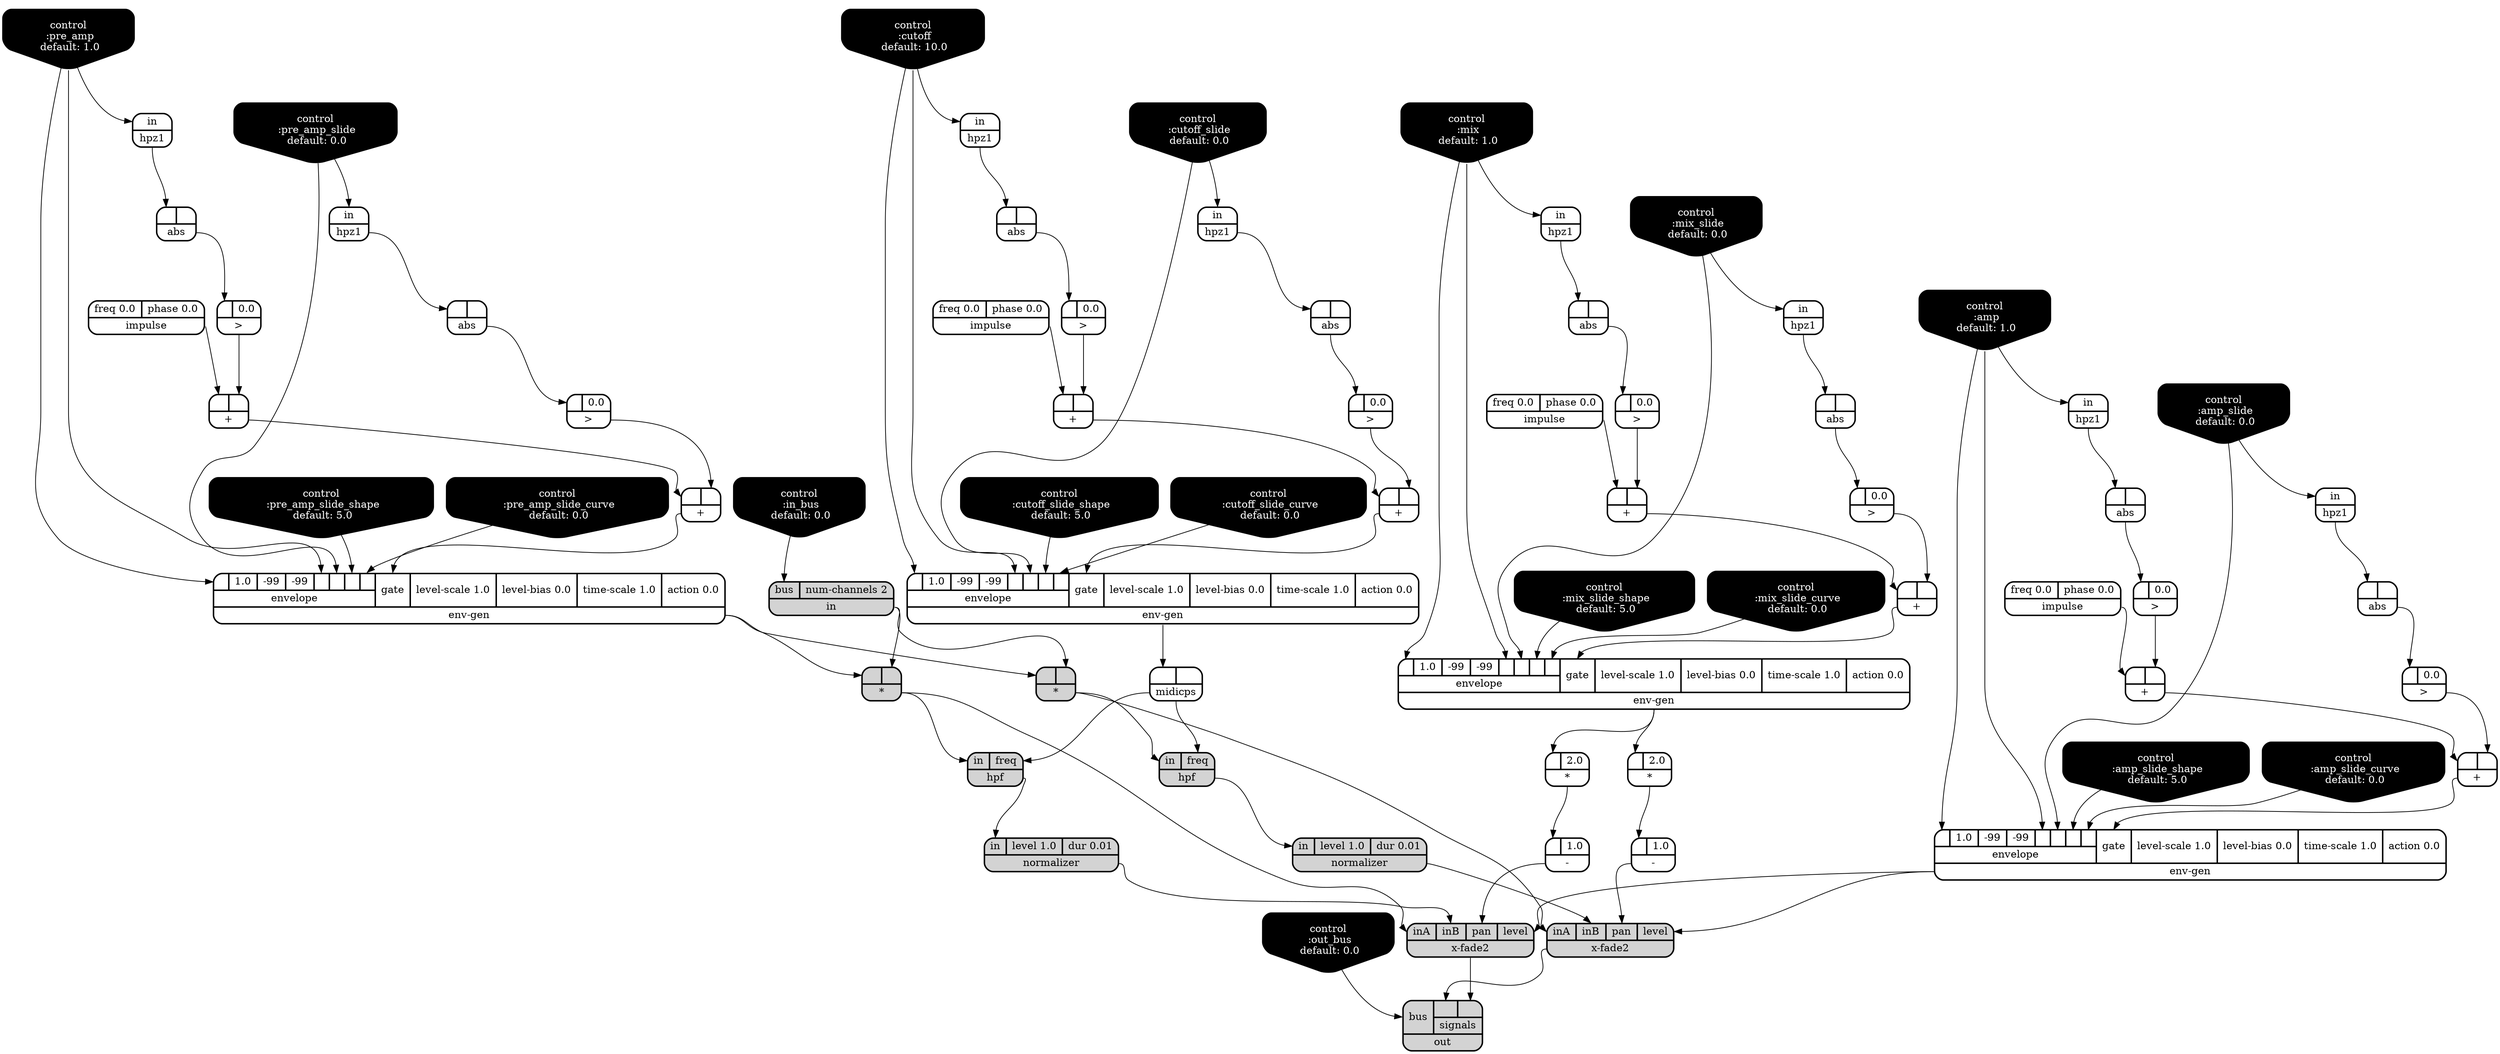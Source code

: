 digraph synthdef {
28 [label = "{{ <a> |<b> 2.0} |<__UG_NAME__>* }" style="bold, rounded" shape=record rankdir=LR];
60 [label = "{{ <a> |<b> } |<__UG_NAME__>* }" style="filled, bold, rounded"  shape=record rankdir=LR];
64 [label = "{{ <a> |<b> } |<__UG_NAME__>* }" style="filled, bold, rounded"  shape=record rankdir=LR];
69 [label = "{{ <a> |<b> 2.0} |<__UG_NAME__>* }" style="bold, rounded" shape=record rankdir=LR];
22 [label = "{{ <a> |<b> } |<__UG_NAME__>+ }" style="bold, rounded" shape=record rankdir=LR];
26 [label = "{{ <a> |<b> } |<__UG_NAME__>+ }" style="bold, rounded" shape=record rankdir=LR];
34 [label = "{{ <a> |<b> } |<__UG_NAME__>+ }" style="bold, rounded" shape=record rankdir=LR];
38 [label = "{{ <a> |<b> } |<__UG_NAME__>+ }" style="bold, rounded" shape=record rankdir=LR];
44 [label = "{{ <a> |<b> } |<__UG_NAME__>+ }" style="bold, rounded" shape=record rankdir=LR];
48 [label = "{{ <a> |<b> } |<__UG_NAME__>+ }" style="bold, rounded" shape=record rankdir=LR];
53 [label = "{{ <a> |<b> } |<__UG_NAME__>+ }" style="bold, rounded" shape=record rankdir=LR];
57 [label = "{{ <a> |<b> } |<__UG_NAME__>+ }" style="bold, rounded" shape=record rankdir=LR];
29 [label = "{{ <a> |<b> 1.0} |<__UG_NAME__>- }" style="bold, rounded" shape=record rankdir=LR];
70 [label = "{{ <a> |<b> 1.0} |<__UG_NAME__>- }" style="bold, rounded" shape=record rankdir=LR];
21 [label = "{{ <a> |<b> 0.0} |<__UG_NAME__>\> }" style="bold, rounded" shape=record rankdir=LR];
25 [label = "{{ <a> |<b> 0.0} |<__UG_NAME__>\> }" style="bold, rounded" shape=record rankdir=LR];
33 [label = "{{ <a> |<b> 0.0} |<__UG_NAME__>\> }" style="bold, rounded" shape=record rankdir=LR];
37 [label = "{{ <a> |<b> 0.0} |<__UG_NAME__>\> }" style="bold, rounded" shape=record rankdir=LR];
43 [label = "{{ <a> |<b> 0.0} |<__UG_NAME__>\> }" style="bold, rounded" shape=record rankdir=LR];
47 [label = "{{ <a> |<b> 0.0} |<__UG_NAME__>\> }" style="bold, rounded" shape=record rankdir=LR];
52 [label = "{{ <a> |<b> 0.0} |<__UG_NAME__>\> }" style="bold, rounded" shape=record rankdir=LR];
56 [label = "{{ <a> |<b> 0.0} |<__UG_NAME__>\> }" style="bold, rounded" shape=record rankdir=LR];
20 [label = "{{ <a> |<b> } |<__UG_NAME__>abs }" style="bold, rounded" shape=record rankdir=LR];
24 [label = "{{ <a> |<b> } |<__UG_NAME__>abs }" style="bold, rounded" shape=record rankdir=LR];
32 [label = "{{ <a> |<b> } |<__UG_NAME__>abs }" style="bold, rounded" shape=record rankdir=LR];
36 [label = "{{ <a> |<b> } |<__UG_NAME__>abs }" style="bold, rounded" shape=record rankdir=LR];
42 [label = "{{ <a> |<b> } |<__UG_NAME__>abs }" style="bold, rounded" shape=record rankdir=LR];
46 [label = "{{ <a> |<b> } |<__UG_NAME__>abs }" style="bold, rounded" shape=record rankdir=LR];
51 [label = "{{ <a> |<b> } |<__UG_NAME__>abs }" style="bold, rounded" shape=record rankdir=LR];
55 [label = "{{ <a> |<b> } |<__UG_NAME__>abs }" style="bold, rounded" shape=record rankdir=LR];
0 [label = "control
 :amp
 default: 1.0" shape=invhouse style="rounded, filled, bold" fillcolor=black fontcolor=white ]; 
1 [label = "control
 :amp_slide
 default: 0.0" shape=invhouse style="rounded, filled, bold" fillcolor=black fontcolor=white ]; 
2 [label = "control
 :amp_slide_shape
 default: 5.0" shape=invhouse style="rounded, filled, bold" fillcolor=black fontcolor=white ]; 
3 [label = "control
 :amp_slide_curve
 default: 0.0" shape=invhouse style="rounded, filled, bold" fillcolor=black fontcolor=white ]; 
4 [label = "control
 :mix
 default: 1.0" shape=invhouse style="rounded, filled, bold" fillcolor=black fontcolor=white ]; 
5 [label = "control
 :mix_slide
 default: 0.0" shape=invhouse style="rounded, filled, bold" fillcolor=black fontcolor=white ]; 
6 [label = "control
 :mix_slide_shape
 default: 5.0" shape=invhouse style="rounded, filled, bold" fillcolor=black fontcolor=white ]; 
7 [label = "control
 :mix_slide_curve
 default: 0.0" shape=invhouse style="rounded, filled, bold" fillcolor=black fontcolor=white ]; 
8 [label = "control
 :pre_amp
 default: 1.0" shape=invhouse style="rounded, filled, bold" fillcolor=black fontcolor=white ]; 
9 [label = "control
 :pre_amp_slide
 default: 0.0" shape=invhouse style="rounded, filled, bold" fillcolor=black fontcolor=white ]; 
10 [label = "control
 :pre_amp_slide_shape
 default: 5.0" shape=invhouse style="rounded, filled, bold" fillcolor=black fontcolor=white ]; 
11 [label = "control
 :pre_amp_slide_curve
 default: 0.0" shape=invhouse style="rounded, filled, bold" fillcolor=black fontcolor=white ]; 
12 [label = "control
 :cutoff
 default: 10.0" shape=invhouse style="rounded, filled, bold" fillcolor=black fontcolor=white ]; 
13 [label = "control
 :cutoff_slide
 default: 0.0" shape=invhouse style="rounded, filled, bold" fillcolor=black fontcolor=white ]; 
14 [label = "control
 :cutoff_slide_shape
 default: 5.0" shape=invhouse style="rounded, filled, bold" fillcolor=black fontcolor=white ]; 
15 [label = "control
 :cutoff_slide_curve
 default: 0.0" shape=invhouse style="rounded, filled, bold" fillcolor=black fontcolor=white ]; 
16 [label = "control
 :in_bus
 default: 0.0" shape=invhouse style="rounded, filled, bold" fillcolor=black fontcolor=white ]; 
17 [label = "control
 :out_bus
 default: 0.0" shape=invhouse style="rounded, filled, bold" fillcolor=black fontcolor=white ]; 
27 [label = "{{ {{<envelope___control___0>|1.0|-99|-99|<envelope___control___4>|<envelope___control___5>|<envelope___control___6>|<envelope___control___7>}|envelope}|<gate> gate|<level____scale> level-scale 1.0|<level____bias> level-bias 0.0|<time____scale> time-scale 1.0|<action> action 0.0} |<__UG_NAME__>env-gen }" style="bold, rounded" shape=record rankdir=LR];
39 [label = "{{ {{<envelope___control___0>|1.0|-99|-99|<envelope___control___4>|<envelope___control___5>|<envelope___control___6>|<envelope___control___7>}|envelope}|<gate> gate|<level____scale> level-scale 1.0|<level____bias> level-bias 0.0|<time____scale> time-scale 1.0|<action> action 0.0} |<__UG_NAME__>env-gen }" style="bold, rounded" shape=record rankdir=LR];
58 [label = "{{ {{<envelope___control___0>|1.0|-99|-99|<envelope___control___4>|<envelope___control___5>|<envelope___control___6>|<envelope___control___7>}|envelope}|<gate> gate|<level____scale> level-scale 1.0|<level____bias> level-bias 0.0|<time____scale> time-scale 1.0|<action> action 0.0} |<__UG_NAME__>env-gen }" style="bold, rounded" shape=record rankdir=LR];
66 [label = "{{ {{<envelope___control___0>|1.0|-99|-99|<envelope___control___4>|<envelope___control___5>|<envelope___control___6>|<envelope___control___7>}|envelope}|<gate> gate|<level____scale> level-scale 1.0|<level____bias> level-bias 0.0|<time____scale> time-scale 1.0|<action> action 0.0} |<__UG_NAME__>env-gen }" style="bold, rounded" shape=record rankdir=LR];
62 [label = "{{ <in> in|<freq> freq} |<__UG_NAME__>hpf }" style="filled, bold, rounded"  shape=record rankdir=LR];
65 [label = "{{ <in> in|<freq> freq} |<__UG_NAME__>hpf }" style="filled, bold, rounded"  shape=record rankdir=LR];
19 [label = "{{ <in> in} |<__UG_NAME__>hpz1 }" style="bold, rounded" shape=record rankdir=LR];
23 [label = "{{ <in> in} |<__UG_NAME__>hpz1 }" style="bold, rounded" shape=record rankdir=LR];
31 [label = "{{ <in> in} |<__UG_NAME__>hpz1 }" style="bold, rounded" shape=record rankdir=LR];
35 [label = "{{ <in> in} |<__UG_NAME__>hpz1 }" style="bold, rounded" shape=record rankdir=LR];
41 [label = "{{ <in> in} |<__UG_NAME__>hpz1 }" style="bold, rounded" shape=record rankdir=LR];
45 [label = "{{ <in> in} |<__UG_NAME__>hpz1 }" style="bold, rounded" shape=record rankdir=LR];
50 [label = "{{ <in> in} |<__UG_NAME__>hpz1 }" style="bold, rounded" shape=record rankdir=LR];
54 [label = "{{ <in> in} |<__UG_NAME__>hpz1 }" style="bold, rounded" shape=record rankdir=LR];
18 [label = "{{ <freq> freq 0.0|<phase> phase 0.0} |<__UG_NAME__>impulse }" style="bold, rounded" shape=record rankdir=LR];
30 [label = "{{ <freq> freq 0.0|<phase> phase 0.0} |<__UG_NAME__>impulse }" style="bold, rounded" shape=record rankdir=LR];
40 [label = "{{ <freq> freq 0.0|<phase> phase 0.0} |<__UG_NAME__>impulse }" style="bold, rounded" shape=record rankdir=LR];
49 [label = "{{ <freq> freq 0.0|<phase> phase 0.0} |<__UG_NAME__>impulse }" style="bold, rounded" shape=record rankdir=LR];
59 [label = "{{ <bus> bus|<num____channels> num-channels 2} |<__UG_NAME__>in }" style="filled, bold, rounded"  shape=record rankdir=LR];
61 [label = "{{ <a> |<b> } |<__UG_NAME__>midicps }" style="bold, rounded" shape=record rankdir=LR];
63 [label = "{{ <in> in|<level> level 1.0|<dur> dur 0.01} |<__UG_NAME__>normalizer }" style="filled, bold, rounded"  shape=record rankdir=LR];
68 [label = "{{ <in> in|<level> level 1.0|<dur> dur 0.01} |<__UG_NAME__>normalizer }" style="filled, bold, rounded"  shape=record rankdir=LR];
72 [label = "{{ <bus> bus|{{<signals___x____fade2___0>|<signals___x____fade2___1>}|signals}} |<__UG_NAME__>out }" style="filled, bold, rounded"  shape=record rankdir=LR];
67 [label = "{{ <ina> inA|<inb> inB|<pan> pan|<level> level} |<__UG_NAME__>x-fade2 }" style="filled, bold, rounded"  shape=record rankdir=LR];
71 [label = "{{ <ina> inA|<inb> inB|<pan> pan|<level> level} |<__UG_NAME__>x-fade2 }" style="filled, bold, rounded"  shape=record rankdir=LR];

27:__UG_NAME__ -> 28:a ;
59:__UG_NAME__ -> 60:b ;
58:__UG_NAME__ -> 60:a ;
59:__UG_NAME__ -> 64:b ;
58:__UG_NAME__ -> 64:a ;
27:__UG_NAME__ -> 69:a ;
21:__UG_NAME__ -> 22:b ;
18:__UG_NAME__ -> 22:a ;
25:__UG_NAME__ -> 26:b ;
22:__UG_NAME__ -> 26:a ;
33:__UG_NAME__ -> 34:b ;
30:__UG_NAME__ -> 34:a ;
37:__UG_NAME__ -> 38:b ;
34:__UG_NAME__ -> 38:a ;
43:__UG_NAME__ -> 44:b ;
40:__UG_NAME__ -> 44:a ;
47:__UG_NAME__ -> 48:b ;
44:__UG_NAME__ -> 48:a ;
52:__UG_NAME__ -> 53:b ;
49:__UG_NAME__ -> 53:a ;
56:__UG_NAME__ -> 57:b ;
53:__UG_NAME__ -> 57:a ;
28:__UG_NAME__ -> 29:a ;
69:__UG_NAME__ -> 70:a ;
20:__UG_NAME__ -> 21:a ;
24:__UG_NAME__ -> 25:a ;
32:__UG_NAME__ -> 33:a ;
36:__UG_NAME__ -> 37:a ;
42:__UG_NAME__ -> 43:a ;
46:__UG_NAME__ -> 47:a ;
51:__UG_NAME__ -> 52:a ;
55:__UG_NAME__ -> 56:a ;
19:__UG_NAME__ -> 20:a ;
23:__UG_NAME__ -> 24:a ;
31:__UG_NAME__ -> 32:a ;
35:__UG_NAME__ -> 36:a ;
41:__UG_NAME__ -> 42:a ;
45:__UG_NAME__ -> 46:a ;
50:__UG_NAME__ -> 51:a ;
54:__UG_NAME__ -> 55:a ;
26:__UG_NAME__ -> 27:gate ;
4:__UG_NAME__ -> 27:envelope___control___0 ;
4:__UG_NAME__ -> 27:envelope___control___4 ;
5:__UG_NAME__ -> 27:envelope___control___5 ;
6:__UG_NAME__ -> 27:envelope___control___6 ;
7:__UG_NAME__ -> 27:envelope___control___7 ;
38:__UG_NAME__ -> 39:gate ;
12:__UG_NAME__ -> 39:envelope___control___0 ;
12:__UG_NAME__ -> 39:envelope___control___4 ;
13:__UG_NAME__ -> 39:envelope___control___5 ;
14:__UG_NAME__ -> 39:envelope___control___6 ;
15:__UG_NAME__ -> 39:envelope___control___7 ;
57:__UG_NAME__ -> 58:gate ;
8:__UG_NAME__ -> 58:envelope___control___0 ;
8:__UG_NAME__ -> 58:envelope___control___4 ;
9:__UG_NAME__ -> 58:envelope___control___5 ;
10:__UG_NAME__ -> 58:envelope___control___6 ;
11:__UG_NAME__ -> 58:envelope___control___7 ;
48:__UG_NAME__ -> 66:gate ;
0:__UG_NAME__ -> 66:envelope___control___0 ;
0:__UG_NAME__ -> 66:envelope___control___4 ;
1:__UG_NAME__ -> 66:envelope___control___5 ;
2:__UG_NAME__ -> 66:envelope___control___6 ;
3:__UG_NAME__ -> 66:envelope___control___7 ;
61:__UG_NAME__ -> 62:freq ;
60:__UG_NAME__ -> 62:in ;
61:__UG_NAME__ -> 65:freq ;
64:__UG_NAME__ -> 65:in ;
4:__UG_NAME__ -> 19:in ;
5:__UG_NAME__ -> 23:in ;
12:__UG_NAME__ -> 31:in ;
13:__UG_NAME__ -> 35:in ;
0:__UG_NAME__ -> 41:in ;
1:__UG_NAME__ -> 45:in ;
8:__UG_NAME__ -> 50:in ;
9:__UG_NAME__ -> 54:in ;
16:__UG_NAME__ -> 59:bus ;
39:__UG_NAME__ -> 61:a ;
62:__UG_NAME__ -> 63:in ;
65:__UG_NAME__ -> 68:in ;
71:__UG_NAME__ -> 72:signals___x____fade2___0 ;
67:__UG_NAME__ -> 72:signals___x____fade2___1 ;
17:__UG_NAME__ -> 72:bus ;
66:__UG_NAME__ -> 67:level ;
29:__UG_NAME__ -> 67:pan ;
63:__UG_NAME__ -> 67:inb ;
60:__UG_NAME__ -> 67:ina ;
66:__UG_NAME__ -> 71:level ;
70:__UG_NAME__ -> 71:pan ;
68:__UG_NAME__ -> 71:inb ;
64:__UG_NAME__ -> 71:ina ;

}